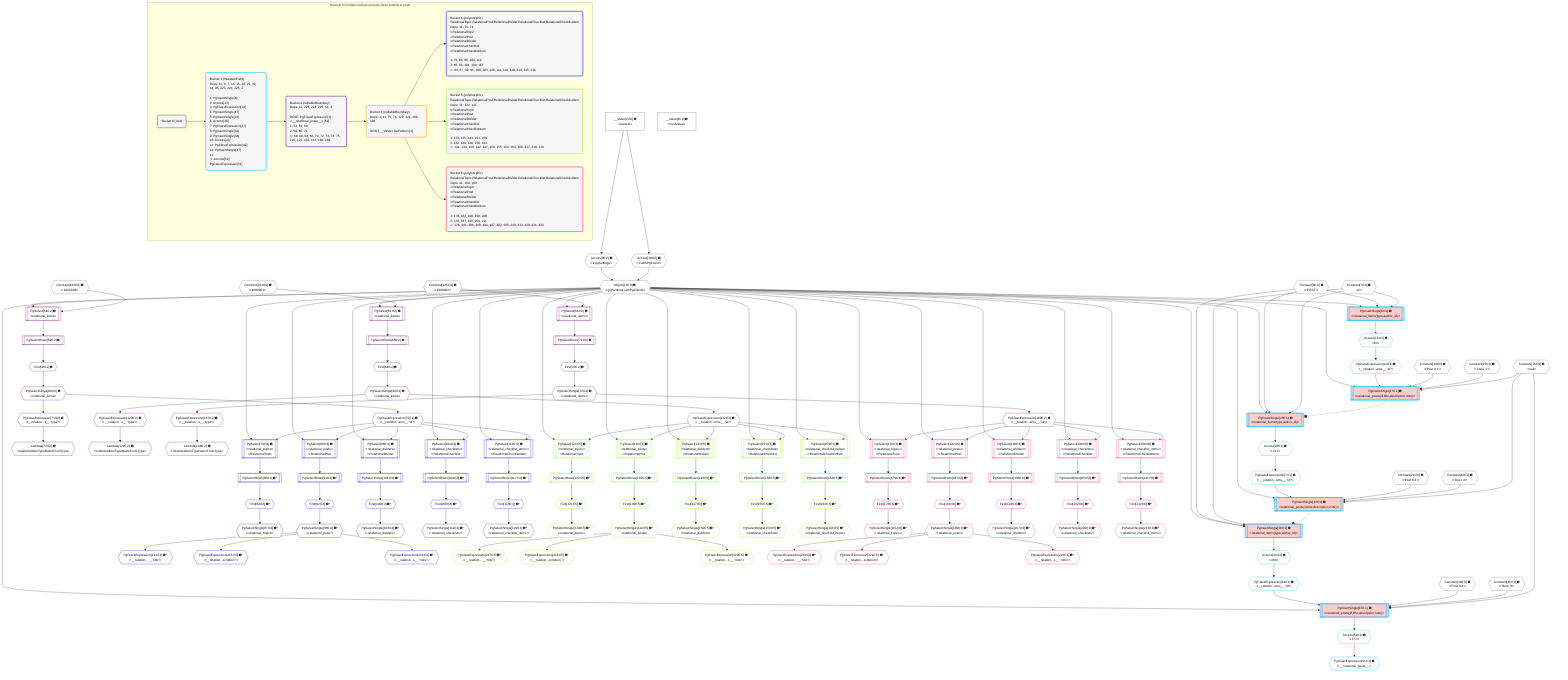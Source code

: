 %%{init: {'themeVariables': { 'fontSize': '12px'}}}%%
graph TD
    classDef path fill:#eee,stroke:#000,color:#000
    classDef plan fill:#fff,stroke-width:1px,color:#000
    classDef itemplan fill:#fff,stroke-width:2px,color:#000
    classDef unbatchedplan fill:#dff,stroke-width:1px,color:#000
    classDef sideeffectplan fill:#fcc,stroke-width:2px,color:#000
    classDef bucket fill:#f6f6f6,color:#000,stroke-width:2px,text-align:left

    subgraph "Buckets for mutations/basics/create-three-relational-posts"
    Bucket0("Bucket 0 (root)"):::bucket
    Bucket1("Bucket 1 (mutationField)<br />Deps: 11, 6, 7, 14, 15, 16, 29, 30, 44, 45, 223, 224, 225, 4<br /><br />1: PgInsertSingle[8]<br />2: Access[13]<br />3: PgClassExpression[12]<br />4: PgInsertSingle[17]<br />5: PgInsertSingle[23]<br />6: Access[28]<br />7: PgClassExpression[27]<br />8: PgInsertSingle[32]<br />9: PgInsertSingle[38]<br />10: Access[43]<br />11: PgClassExpression[42]<br />12: PgInsertSingle[47]<br />13: <br />ᐳ: Access[52], PgClassExpression[51]"):::bucket
    Bucket2("Bucket 2 (nullableBoundary)<br />Deps: 11, 223, 224, 225, 51, 4<br /><br />ROOT PgClassExpression{1}ᐸ__relational_posts__ᐳ[51]<br />1: 54, 62, 68<br />2: 59, 65, 71<br />ᐳ: 58, 60, 64, 66, 70, 72, 73, 74, 75, 120, 121, 122, 167, 168, 169"):::bucket
    Bucket3("Bucket 3 (nullableBoundary)<br />Deps: 4, 11, 75, 74, 122, 121, 169, 168<br /><br />ROOT __ValueᐸrootValueᐳ[4]"):::bucket
    Bucket4("Bucket 4 (polymorphic)<br />RelationalTopic,RelationalPost,RelationalDivider,RelationalChecklist,RelationalChecklistItem<br />Deps: 11, 75, 74<br />ᐳRelationalTopic<br />ᐳRelationalPost<br />ᐳRelationalDivider<br />ᐳRelationalChecklist<br />ᐳRelationalChecklistItem<br /><br />1: 76, 88, 96, 104, 112<br />2: 85, 93, 101, 109, 117<br />ᐳ: 84, 87, 92, 95, 100, 103, 108, 111, 116, 119, 214, 215, 216"):::bucket
    Bucket5("Bucket 5 (polymorphic)<br />RelationalTopic,RelationalPost,RelationalDivider,RelationalChecklist,RelationalChecklistItem<br />Deps: 11, 122, 121<br />ᐳRelationalTopic<br />ᐳRelationalPost<br />ᐳRelationalDivider<br />ᐳRelationalChecklist<br />ᐳRelationalChecklistItem<br /><br />1: 123, 135, 143, 151, 159<br />2: 132, 140, 148, 156, 164<br />ᐳ: 131, 134, 139, 142, 147, 150, 155, 158, 163, 166, 217, 218, 219"):::bucket
    Bucket6("Bucket 6 (polymorphic)<br />RelationalTopic,RelationalPost,RelationalDivider,RelationalChecklist,RelationalChecklistItem<br />Deps: 11, 169, 168<br />ᐳRelationalTopic<br />ᐳRelationalPost<br />ᐳRelationalDivider<br />ᐳRelationalChecklist<br />ᐳRelationalChecklistItem<br /><br />1: 170, 182, 190, 198, 206<br />2: 179, 187, 195, 203, 211<br />ᐳ: 178, 181, 186, 189, 194, 197, 202, 205, 210, 213, 220, 221, 222"):::bucket
    end
    Bucket0 --> Bucket1
    Bucket1 --> Bucket2
    Bucket2 --> Bucket3
    Bucket3 --> Bucket4 & Bucket5 & Bucket6

    %% plan dependencies
    Object11{{"Object[11∈0] ➊<br />ᐸ{pgSettings,withPgClient}ᐳ"}}:::plan
    Access9{{"Access[9∈0] ➊<br />ᐸ2.pgSettingsᐳ"}}:::plan
    Access10{{"Access[10∈0] ➊<br />ᐸ2.withPgClientᐳ"}}:::plan
    Access9 & Access10 --> Object11
    __Value2["__Value[2∈0] ➊<br />ᐸcontextᐳ"]:::plan
    __Value2 --> Access9
    __Value2 --> Access10
    __Value4["__Value[4∈0] ➊<br />ᐸrootValueᐳ"]:::plan
    Constant6{{"Constant[6∈0] ➊<br />ᐸ'POST'ᐳ"}}:::plan
    Constant7{{"Constant[7∈0] ➊<br />ᐸ2ᐳ"}}:::plan
    Constant14{{"Constant[14∈0] ➊<br />ᐸ'Post ꖛ1'ᐳ"}}:::plan
    Constant15{{"Constant[15∈0] ➊<br />ᐸ'Desc 1'ᐳ"}}:::plan
    Constant16{{"Constant[16∈0] ➊<br />ᐸnullᐳ"}}:::plan
    Constant29{{"Constant[29∈0] ➊<br />ᐸ'Post ꖛ2'ᐳ"}}:::plan
    Constant30{{"Constant[30∈0] ➊<br />ᐸ'Desc 2'ᐳ"}}:::plan
    Constant44{{"Constant[44∈0] ➊<br />ᐸ'Post ꖛ3'ᐳ"}}:::plan
    Constant45{{"Constant[45∈0] ➊<br />ᐸ'Desc 3'ᐳ"}}:::plan
    Constant223{{"Constant[223∈0] ➊<br />ᐸ1000000ᐳ"}}:::plan
    Constant224{{"Constant[224∈0] ➊<br />ᐸ1000001ᐳ"}}:::plan
    Constant225{{"Constant[225∈0] ➊<br />ᐸ1000002ᐳ"}}:::plan
    PgInsertSingle17[["PgInsertSingle[17∈1] ➊<br />ᐸrelational_posts(id,title,description,note)ᐳ"]]:::sideeffectplan
    PgClassExpression12{{"PgClassExpression[12∈1] ➊<br />ᐸ__relation...ems__.”id”ᐳ"}}:::plan
    Object11 & PgClassExpression12 & Constant14 & Constant15 & Constant16 --> PgInsertSingle17
    PgInsertSingle32[["PgInsertSingle[32∈1] ➊<br />ᐸrelational_posts(id,title,description,note)ᐳ"]]:::sideeffectplan
    PgClassExpression27{{"PgClassExpression[27∈1] ➊<br />ᐸ__relation...ems__.”id”ᐳ"}}:::plan
    Object11 & PgClassExpression27 & Constant29 & Constant30 & Constant16 --> PgInsertSingle32
    PgInsertSingle47[["PgInsertSingle[47∈1] ➊<br />ᐸrelational_posts(id,title,description,note)ᐳ"]]:::sideeffectplan
    PgClassExpression42{{"PgClassExpression[42∈1] ➊<br />ᐸ__relation...ems__.”id”ᐳ"}}:::plan
    Object11 & PgClassExpression42 & Constant44 & Constant45 & Constant16 --> PgInsertSingle47
    PgInsertSingle8[["PgInsertSingle[8∈1] ➊<br />ᐸrelational_items(type,author_id)ᐳ"]]:::sideeffectplan
    Object11 & Constant6 & Constant7 --> PgInsertSingle8
    PgInsertSingle23[["PgInsertSingle[23∈1] ➊<br />ᐸrelational_items(type,author_id)ᐳ"]]:::sideeffectplan
    Object11 & Constant6 & Constant7 --> PgInsertSingle23
    PgInsertSingle38[["PgInsertSingle[38∈1] ➊<br />ᐸrelational_items(type,author_id)ᐳ"]]:::sideeffectplan
    Object11 & Constant6 & Constant7 --> PgInsertSingle38
    Access13{{"Access[13∈1] ➊<br />ᐸ8.tᐳ"}}:::plan
    Access13 --> PgClassExpression12
    PgInsertSingle8 --> Access13
    Access28{{"Access[28∈1] ➊<br />ᐸ23.tᐳ"}}:::plan
    Access28 --> PgClassExpression27
    PgInsertSingle23 --> Access28
    Access43{{"Access[43∈1] ➊<br />ᐸ38.tᐳ"}}:::plan
    Access43 --> PgClassExpression42
    PgInsertSingle38 --> Access43
    PgClassExpression51{{"PgClassExpression[51∈1] ➊<br />ᐸ__relational_posts__ᐳ"}}:::plan
    Access52{{"Access[52∈1] ➊<br />ᐸ47.tᐳ"}}:::plan
    Access52 --> PgClassExpression51
    PgInsertSingle47 --> Access52
    PgSelect54[["PgSelect[54∈2] ➊<br />ᐸrelational_itemsᐳ"]]:::plan
    Object11 & Constant223 --> PgSelect54
    PgSelect62[["PgSelect[62∈2] ➊<br />ᐸrelational_itemsᐳ"]]:::plan
    Object11 & Constant224 --> PgSelect62
    PgSelect68[["PgSelect[68∈2] ➊<br />ᐸrelational_itemsᐳ"]]:::plan
    Object11 & Constant225 --> PgSelect68
    First58{{"First[58∈2] ➊"}}:::plan
    PgSelectRows59[["PgSelectRows[59∈2] ➊"]]:::plan
    PgSelectRows59 --> First58
    PgSelect54 --> PgSelectRows59
    PgSelectSingle60{{"PgSelectSingle[60∈2] ➊<br />ᐸrelational_itemsᐳ"}}:::plan
    First58 --> PgSelectSingle60
    First64{{"First[64∈2] ➊"}}:::plan
    PgSelectRows65[["PgSelectRows[65∈2] ➊"]]:::plan
    PgSelectRows65 --> First64
    PgSelect62 --> PgSelectRows65
    PgSelectSingle66{{"PgSelectSingle[66∈2] ➊<br />ᐸrelational_itemsᐳ"}}:::plan
    First64 --> PgSelectSingle66
    First70{{"First[70∈2] ➊"}}:::plan
    PgSelectRows71[["PgSelectRows[71∈2] ➊"]]:::plan
    PgSelectRows71 --> First70
    PgSelect68 --> PgSelectRows71
    PgSelectSingle72{{"PgSelectSingle[72∈2] ➊<br />ᐸrelational_itemsᐳ"}}:::plan
    First70 --> PgSelectSingle72
    PgClassExpression73{{"PgClassExpression[73∈2] ➊<br />ᐸ__relation...s__.”type”ᐳ"}}:::plan
    PgSelectSingle60 --> PgClassExpression73
    Lambda74{{"Lambda[74∈2] ➊<br />ᐸrelationalItemTypeNameFromTypeᐳ"}}:::plan
    PgClassExpression73 --> Lambda74
    PgClassExpression75{{"PgClassExpression[75∈2] ➊<br />ᐸ__relation...ems__.”id”ᐳ"}}:::plan
    PgSelectSingle60 --> PgClassExpression75
    PgClassExpression120{{"PgClassExpression[120∈2] ➊<br />ᐸ__relation...s__.”type”ᐳ"}}:::plan
    PgSelectSingle66 --> PgClassExpression120
    Lambda121{{"Lambda[121∈2] ➊<br />ᐸrelationalItemTypeNameFromTypeᐳ"}}:::plan
    PgClassExpression120 --> Lambda121
    PgClassExpression122{{"PgClassExpression[122∈2] ➊<br />ᐸ__relation...ems__.”id”ᐳ"}}:::plan
    PgSelectSingle66 --> PgClassExpression122
    PgClassExpression167{{"PgClassExpression[167∈2] ➊<br />ᐸ__relation...s__.”type”ᐳ"}}:::plan
    PgSelectSingle72 --> PgClassExpression167
    Lambda168{{"Lambda[168∈2] ➊<br />ᐸrelationalItemTypeNameFromTypeᐳ"}}:::plan
    PgClassExpression167 --> Lambda168
    PgClassExpression169{{"PgClassExpression[169∈2] ➊<br />ᐸ__relation...ems__.”id”ᐳ"}}:::plan
    PgSelectSingle72 --> PgClassExpression169
    PgSelect76[["PgSelect[76∈4] ➊<br />ᐸrelational_topicsᐳ<br />ᐳRelationalTopic"]]:::plan
    Object11 & PgClassExpression75 --> PgSelect76
    PgSelect88[["PgSelect[88∈4] ➊<br />ᐸrelational_postsᐳ<br />ᐳRelationalPost"]]:::plan
    Object11 & PgClassExpression75 --> PgSelect88
    PgSelect96[["PgSelect[96∈4] ➊<br />ᐸrelational_dividersᐳ<br />ᐳRelationalDivider"]]:::plan
    Object11 & PgClassExpression75 --> PgSelect96
    PgSelect104[["PgSelect[104∈4] ➊<br />ᐸrelational_checklistsᐳ<br />ᐳRelationalChecklist"]]:::plan
    Object11 & PgClassExpression75 --> PgSelect104
    PgSelect112[["PgSelect[112∈4] ➊<br />ᐸrelational_checklist_itemsᐳ<br />ᐳRelationalChecklistItem"]]:::plan
    Object11 & PgClassExpression75 --> PgSelect112
    First84{{"First[84∈4] ➊^"}}:::plan
    PgSelectRows85[["PgSelectRows[85∈4] ➊^"]]:::plan
    PgSelectRows85 --> First84
    PgSelect76 --> PgSelectRows85
    PgSelectSingle87{{"PgSelectSingle[87∈4] ➊^<br />ᐸrelational_topicsᐳ"}}:::plan
    First84 --> PgSelectSingle87
    First92{{"First[92∈4] ➊^"}}:::plan
    PgSelectRows93[["PgSelectRows[93∈4] ➊^"]]:::plan
    PgSelectRows93 --> First92
    PgSelect88 --> PgSelectRows93
    PgSelectSingle95{{"PgSelectSingle[95∈4] ➊^<br />ᐸrelational_postsᐳ"}}:::plan
    First92 --> PgSelectSingle95
    First100{{"First[100∈4] ➊^"}}:::plan
    PgSelectRows101[["PgSelectRows[101∈4] ➊^"]]:::plan
    PgSelectRows101 --> First100
    PgSelect96 --> PgSelectRows101
    PgSelectSingle103{{"PgSelectSingle[103∈4] ➊^<br />ᐸrelational_dividersᐳ"}}:::plan
    First100 --> PgSelectSingle103
    First108{{"First[108∈4] ➊^"}}:::plan
    PgSelectRows109[["PgSelectRows[109∈4] ➊^"]]:::plan
    PgSelectRows109 --> First108
    PgSelect104 --> PgSelectRows109
    PgSelectSingle111{{"PgSelectSingle[111∈4] ➊^<br />ᐸrelational_checklistsᐳ"}}:::plan
    First108 --> PgSelectSingle111
    First116{{"First[116∈4] ➊^"}}:::plan
    PgSelectRows117[["PgSelectRows[117∈4] ➊^"]]:::plan
    PgSelectRows117 --> First116
    PgSelect112 --> PgSelectRows117
    PgSelectSingle119{{"PgSelectSingle[119∈4] ➊^<br />ᐸrelational_checklist_itemsᐳ"}}:::plan
    First116 --> PgSelectSingle119
    PgClassExpression214{{"PgClassExpression[214∈4] ➊^<br />ᐸ__relation...__.”title”ᐳ"}}:::plan
    PgSelectSingle95 --> PgClassExpression214
    PgClassExpression215{{"PgClassExpression[215∈4] ➊^<br />ᐸ__relation...scription”ᐳ"}}:::plan
    PgSelectSingle95 --> PgClassExpression215
    PgClassExpression216{{"PgClassExpression[216∈4] ➊^<br />ᐸ__relation...s__.”note”ᐳ"}}:::plan
    PgSelectSingle95 --> PgClassExpression216
    PgSelect123[["PgSelect[123∈5] ➊<br />ᐸrelational_topicsᐳ<br />ᐳRelationalTopic"]]:::plan
    Object11 & PgClassExpression122 --> PgSelect123
    PgSelect135[["PgSelect[135∈5] ➊<br />ᐸrelational_postsᐳ<br />ᐳRelationalPost"]]:::plan
    Object11 & PgClassExpression122 --> PgSelect135
    PgSelect143[["PgSelect[143∈5] ➊<br />ᐸrelational_dividersᐳ<br />ᐳRelationalDivider"]]:::plan
    Object11 & PgClassExpression122 --> PgSelect143
    PgSelect151[["PgSelect[151∈5] ➊<br />ᐸrelational_checklistsᐳ<br />ᐳRelationalChecklist"]]:::plan
    Object11 & PgClassExpression122 --> PgSelect151
    PgSelect159[["PgSelect[159∈5] ➊<br />ᐸrelational_checklist_itemsᐳ<br />ᐳRelationalChecklistItem"]]:::plan
    Object11 & PgClassExpression122 --> PgSelect159
    First131{{"First[131∈5] ➊^"}}:::plan
    PgSelectRows132[["PgSelectRows[132∈5] ➊^"]]:::plan
    PgSelectRows132 --> First131
    PgSelect123 --> PgSelectRows132
    PgSelectSingle134{{"PgSelectSingle[134∈5] ➊^<br />ᐸrelational_topicsᐳ"}}:::plan
    First131 --> PgSelectSingle134
    First139{{"First[139∈5] ➊^"}}:::plan
    PgSelectRows140[["PgSelectRows[140∈5] ➊^"]]:::plan
    PgSelectRows140 --> First139
    PgSelect135 --> PgSelectRows140
    PgSelectSingle142{{"PgSelectSingle[142∈5] ➊^<br />ᐸrelational_postsᐳ"}}:::plan
    First139 --> PgSelectSingle142
    First147{{"First[147∈5] ➊^"}}:::plan
    PgSelectRows148[["PgSelectRows[148∈5] ➊^"]]:::plan
    PgSelectRows148 --> First147
    PgSelect143 --> PgSelectRows148
    PgSelectSingle150{{"PgSelectSingle[150∈5] ➊^<br />ᐸrelational_dividersᐳ"}}:::plan
    First147 --> PgSelectSingle150
    First155{{"First[155∈5] ➊^"}}:::plan
    PgSelectRows156[["PgSelectRows[156∈5] ➊^"]]:::plan
    PgSelectRows156 --> First155
    PgSelect151 --> PgSelectRows156
    PgSelectSingle158{{"PgSelectSingle[158∈5] ➊^<br />ᐸrelational_checklistsᐳ"}}:::plan
    First155 --> PgSelectSingle158
    First163{{"First[163∈5] ➊^"}}:::plan
    PgSelectRows164[["PgSelectRows[164∈5] ➊^"]]:::plan
    PgSelectRows164 --> First163
    PgSelect159 --> PgSelectRows164
    PgSelectSingle166{{"PgSelectSingle[166∈5] ➊^<br />ᐸrelational_checklist_itemsᐳ"}}:::plan
    First163 --> PgSelectSingle166
    PgClassExpression217{{"PgClassExpression[217∈5] ➊^<br />ᐸ__relation...__.”title”ᐳ"}}:::plan
    PgSelectSingle142 --> PgClassExpression217
    PgClassExpression218{{"PgClassExpression[218∈5] ➊^<br />ᐸ__relation...scription”ᐳ"}}:::plan
    PgSelectSingle142 --> PgClassExpression218
    PgClassExpression219{{"PgClassExpression[219∈5] ➊^<br />ᐸ__relation...s__.”note”ᐳ"}}:::plan
    PgSelectSingle142 --> PgClassExpression219
    PgSelect170[["PgSelect[170∈6] ➊<br />ᐸrelational_topicsᐳ<br />ᐳRelationalTopic"]]:::plan
    Object11 & PgClassExpression169 --> PgSelect170
    PgSelect182[["PgSelect[182∈6] ➊<br />ᐸrelational_postsᐳ<br />ᐳRelationalPost"]]:::plan
    Object11 & PgClassExpression169 --> PgSelect182
    PgSelect190[["PgSelect[190∈6] ➊<br />ᐸrelational_dividersᐳ<br />ᐳRelationalDivider"]]:::plan
    Object11 & PgClassExpression169 --> PgSelect190
    PgSelect198[["PgSelect[198∈6] ➊<br />ᐸrelational_checklistsᐳ<br />ᐳRelationalChecklist"]]:::plan
    Object11 & PgClassExpression169 --> PgSelect198
    PgSelect206[["PgSelect[206∈6] ➊<br />ᐸrelational_checklist_itemsᐳ<br />ᐳRelationalChecklistItem"]]:::plan
    Object11 & PgClassExpression169 --> PgSelect206
    First178{{"First[178∈6] ➊^"}}:::plan
    PgSelectRows179[["PgSelectRows[179∈6] ➊^"]]:::plan
    PgSelectRows179 --> First178
    PgSelect170 --> PgSelectRows179
    PgSelectSingle181{{"PgSelectSingle[181∈6] ➊^<br />ᐸrelational_topicsᐳ"}}:::plan
    First178 --> PgSelectSingle181
    First186{{"First[186∈6] ➊^"}}:::plan
    PgSelectRows187[["PgSelectRows[187∈6] ➊^"]]:::plan
    PgSelectRows187 --> First186
    PgSelect182 --> PgSelectRows187
    PgSelectSingle189{{"PgSelectSingle[189∈6] ➊^<br />ᐸrelational_postsᐳ"}}:::plan
    First186 --> PgSelectSingle189
    First194{{"First[194∈6] ➊^"}}:::plan
    PgSelectRows195[["PgSelectRows[195∈6] ➊^"]]:::plan
    PgSelectRows195 --> First194
    PgSelect190 --> PgSelectRows195
    PgSelectSingle197{{"PgSelectSingle[197∈6] ➊^<br />ᐸrelational_dividersᐳ"}}:::plan
    First194 --> PgSelectSingle197
    First202{{"First[202∈6] ➊^"}}:::plan
    PgSelectRows203[["PgSelectRows[203∈6] ➊^"]]:::plan
    PgSelectRows203 --> First202
    PgSelect198 --> PgSelectRows203
    PgSelectSingle205{{"PgSelectSingle[205∈6] ➊^<br />ᐸrelational_checklistsᐳ"}}:::plan
    First202 --> PgSelectSingle205
    First210{{"First[210∈6] ➊^"}}:::plan
    PgSelectRows211[["PgSelectRows[211∈6] ➊^"]]:::plan
    PgSelectRows211 --> First210
    PgSelect206 --> PgSelectRows211
    PgSelectSingle213{{"PgSelectSingle[213∈6] ➊^<br />ᐸrelational_checklist_itemsᐳ"}}:::plan
    First210 --> PgSelectSingle213
    PgClassExpression220{{"PgClassExpression[220∈6] ➊^<br />ᐸ__relation...__.”title”ᐳ"}}:::plan
    PgSelectSingle189 --> PgClassExpression220
    PgClassExpression221{{"PgClassExpression[221∈6] ➊^<br />ᐸ__relation...scription”ᐳ"}}:::plan
    PgSelectSingle189 --> PgClassExpression221
    PgClassExpression222{{"PgClassExpression[222∈6] ➊^<br />ᐸ__relation...s__.”note”ᐳ"}}:::plan
    PgSelectSingle189 --> PgClassExpression222

    %% define steps
    classDef bucket0 stroke:#696969
    class Bucket0,__Value2,__Value4,Constant6,Constant7,Access9,Access10,Object11,Constant14,Constant15,Constant16,Constant29,Constant30,Constant44,Constant45,Constant223,Constant224,Constant225 bucket0
    classDef bucket1 stroke:#00bfff
    class Bucket1,PgInsertSingle8,PgClassExpression12,Access13,PgInsertSingle17,PgInsertSingle23,PgClassExpression27,Access28,PgInsertSingle32,PgInsertSingle38,PgClassExpression42,Access43,PgInsertSingle47,PgClassExpression51,Access52 bucket1
    classDef bucket2 stroke:#7f007f
    class Bucket2,PgSelect54,First58,PgSelectRows59,PgSelectSingle60,PgSelect62,First64,PgSelectRows65,PgSelectSingle66,PgSelect68,First70,PgSelectRows71,PgSelectSingle72,PgClassExpression73,Lambda74,PgClassExpression75,PgClassExpression120,Lambda121,PgClassExpression122,PgClassExpression167,Lambda168,PgClassExpression169 bucket2
    classDef bucket3 stroke:#ffa500
    class Bucket3 bucket3
    classDef bucket4 stroke:#0000ff
    class Bucket4,PgSelect76,First84,PgSelectRows85,PgSelectSingle87,PgSelect88,First92,PgSelectRows93,PgSelectSingle95,PgSelect96,First100,PgSelectRows101,PgSelectSingle103,PgSelect104,First108,PgSelectRows109,PgSelectSingle111,PgSelect112,First116,PgSelectRows117,PgSelectSingle119,PgClassExpression214,PgClassExpression215,PgClassExpression216 bucket4
    classDef bucket5 stroke:#7fff00
    class Bucket5,PgSelect123,First131,PgSelectRows132,PgSelectSingle134,PgSelect135,First139,PgSelectRows140,PgSelectSingle142,PgSelect143,First147,PgSelectRows148,PgSelectSingle150,PgSelect151,First155,PgSelectRows156,PgSelectSingle158,PgSelect159,First163,PgSelectRows164,PgSelectSingle166,PgClassExpression217,PgClassExpression218,PgClassExpression219 bucket5
    classDef bucket6 stroke:#ff1493
    class Bucket6,PgSelect170,First178,PgSelectRows179,PgSelectSingle181,PgSelect182,First186,PgSelectRows187,PgSelectSingle189,PgSelect190,First194,PgSelectRows195,PgSelectSingle197,PgSelect198,First202,PgSelectRows203,PgSelectSingle205,PgSelect206,First210,PgSelectRows211,PgSelectSingle213,PgClassExpression220,PgClassExpression221,PgClassExpression222 bucket6

    %% implicit side effects
    PgInsertSingle17 -.-o PgInsertSingle23
    PgInsertSingle32 -.-o PgInsertSingle38